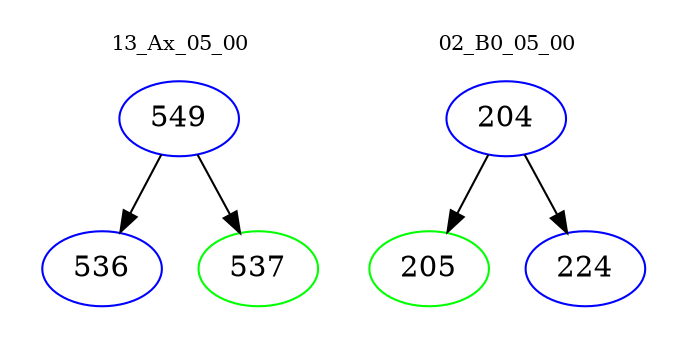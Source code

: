digraph{
subgraph cluster_0 {
color = white
label = "13_Ax_05_00";
fontsize=10;
T0_549 [label="549", color="blue"]
T0_549 -> T0_536 [color="black"]
T0_536 [label="536", color="blue"]
T0_549 -> T0_537 [color="black"]
T0_537 [label="537", color="green"]
}
subgraph cluster_1 {
color = white
label = "02_B0_05_00";
fontsize=10;
T1_204 [label="204", color="blue"]
T1_204 -> T1_205 [color="black"]
T1_205 [label="205", color="green"]
T1_204 -> T1_224 [color="black"]
T1_224 [label="224", color="blue"]
}
}
